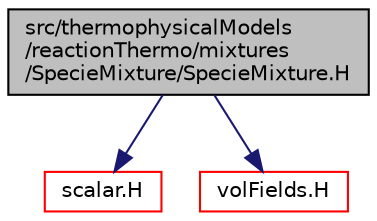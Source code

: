 digraph "src/thermophysicalModels/reactionThermo/mixtures/SpecieMixture/SpecieMixture.H"
{
  bgcolor="transparent";
  edge [fontname="Helvetica",fontsize="10",labelfontname="Helvetica",labelfontsize="10"];
  node [fontname="Helvetica",fontsize="10",shape=record];
  Node0 [label="src/thermophysicalModels\l/reactionThermo/mixtures\l/SpecieMixture/SpecieMixture.H",height=0.2,width=0.4,color="black", fillcolor="grey75", style="filled", fontcolor="black"];
  Node0 -> Node1 [color="midnightblue",fontsize="10",style="solid",fontname="Helvetica"];
  Node1 [label="scalar.H",height=0.2,width=0.4,color="red",URL="$a13334.html"];
  Node0 -> Node29 [color="midnightblue",fontsize="10",style="solid",fontname="Helvetica"];
  Node29 [label="volFields.H",height=0.2,width=0.4,color="red",URL="$a02912.html"];
}
